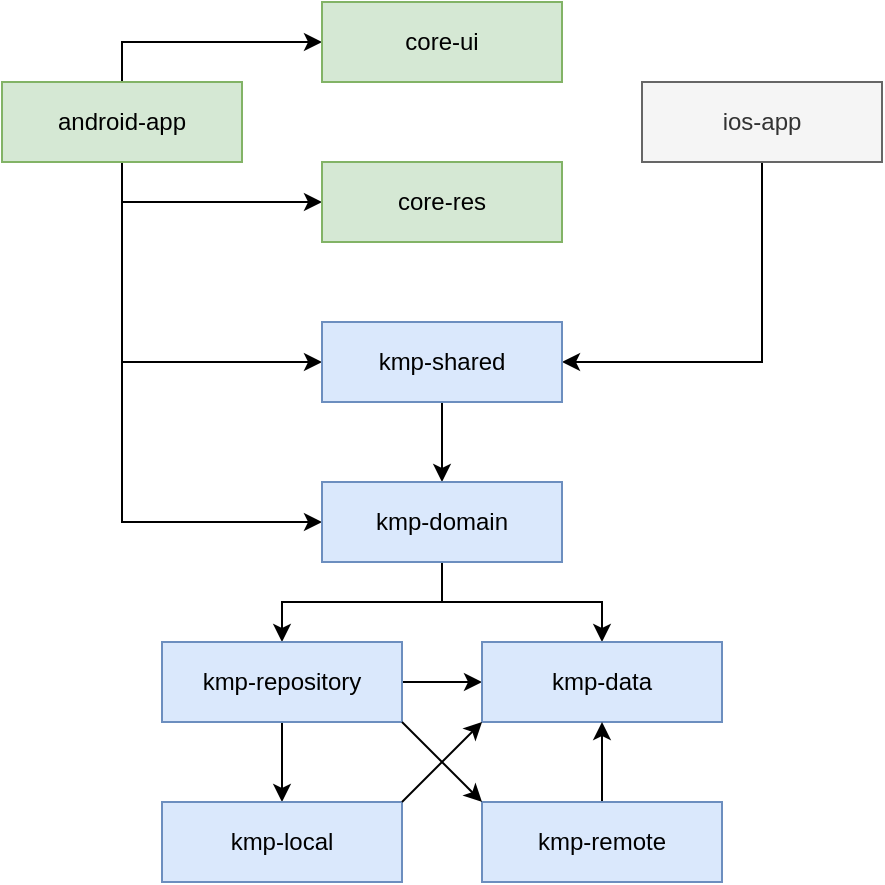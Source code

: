 <mxfile version="24.9.3">
  <diagram name="Page-1" id="3M9jQRyPrjrfi4vgrZQc">
    <mxGraphModel dx="2074" dy="1121" grid="1" gridSize="10" guides="1" tooltips="1" connect="1" arrows="1" fold="1" page="1" pageScale="1" pageWidth="827" pageHeight="1169" math="0" shadow="0">
      <root>
        <mxCell id="0" />
        <mxCell id="1" parent="0" />
        <mxCell id="De63i7EJQq2cx_wD7R2N-6" style="edgeStyle=orthogonalEdgeStyle;rounded=0;orthogonalLoop=1;jettySize=auto;html=1;exitX=0.5;exitY=1;exitDx=0;exitDy=0;entryX=0;entryY=0.5;entryDx=0;entryDy=0;" edge="1" parent="1" source="De63i7EJQq2cx_wD7R2N-3" target="De63i7EJQq2cx_wD7R2N-5">
          <mxGeometry relative="1" as="geometry" />
        </mxCell>
        <mxCell id="De63i7EJQq2cx_wD7R2N-7" style="edgeStyle=orthogonalEdgeStyle;rounded=0;orthogonalLoop=1;jettySize=auto;html=1;exitX=0.5;exitY=0;exitDx=0;exitDy=0;entryX=0;entryY=0.5;entryDx=0;entryDy=0;" edge="1" parent="1" source="De63i7EJQq2cx_wD7R2N-3" target="De63i7EJQq2cx_wD7R2N-4">
          <mxGeometry relative="1" as="geometry" />
        </mxCell>
        <mxCell id="De63i7EJQq2cx_wD7R2N-11" style="edgeStyle=orthogonalEdgeStyle;rounded=0;orthogonalLoop=1;jettySize=auto;html=1;exitX=0.5;exitY=1;exitDx=0;exitDy=0;entryX=0;entryY=0.5;entryDx=0;entryDy=0;" edge="1" parent="1" source="De63i7EJQq2cx_wD7R2N-3" target="De63i7EJQq2cx_wD7R2N-9">
          <mxGeometry relative="1" as="geometry" />
        </mxCell>
        <mxCell id="De63i7EJQq2cx_wD7R2N-17" style="edgeStyle=orthogonalEdgeStyle;rounded=0;orthogonalLoop=1;jettySize=auto;html=1;exitX=0.5;exitY=1;exitDx=0;exitDy=0;entryX=0;entryY=0.5;entryDx=0;entryDy=0;" edge="1" parent="1" source="De63i7EJQq2cx_wD7R2N-3" target="De63i7EJQq2cx_wD7R2N-12">
          <mxGeometry relative="1" as="geometry" />
        </mxCell>
        <mxCell id="De63i7EJQq2cx_wD7R2N-3" value="android-app" style="rounded=0;whiteSpace=wrap;html=1;fillColor=#d5e8d4;strokeColor=#82b366;" vertex="1" parent="1">
          <mxGeometry x="194" y="80" width="120" height="40" as="geometry" />
        </mxCell>
        <mxCell id="De63i7EJQq2cx_wD7R2N-4" value="core-ui" style="rounded=0;whiteSpace=wrap;html=1;fillColor=#d5e8d4;strokeColor=#82b366;" vertex="1" parent="1">
          <mxGeometry x="354" y="40" width="120" height="40" as="geometry" />
        </mxCell>
        <mxCell id="De63i7EJQq2cx_wD7R2N-5" value="core-res" style="rounded=0;whiteSpace=wrap;html=1;fillColor=#d5e8d4;strokeColor=#82b366;" vertex="1" parent="1">
          <mxGeometry x="354" y="120" width="120" height="40" as="geometry" />
        </mxCell>
        <mxCell id="De63i7EJQq2cx_wD7R2N-10" style="edgeStyle=orthogonalEdgeStyle;rounded=0;orthogonalLoop=1;jettySize=auto;html=1;entryX=1;entryY=0.5;entryDx=0;entryDy=0;" edge="1" parent="1" source="De63i7EJQq2cx_wD7R2N-8" target="De63i7EJQq2cx_wD7R2N-9">
          <mxGeometry relative="1" as="geometry">
            <Array as="points">
              <mxPoint x="574" y="220" />
            </Array>
          </mxGeometry>
        </mxCell>
        <mxCell id="De63i7EJQq2cx_wD7R2N-8" value="ios-app" style="rounded=0;whiteSpace=wrap;html=1;fillColor=#f5f5f5;fontColor=#333333;strokeColor=#666666;" vertex="1" parent="1">
          <mxGeometry x="514" y="80" width="120" height="40" as="geometry" />
        </mxCell>
        <mxCell id="De63i7EJQq2cx_wD7R2N-26" style="edgeStyle=orthogonalEdgeStyle;rounded=0;orthogonalLoop=1;jettySize=auto;html=1;exitX=0.5;exitY=1;exitDx=0;exitDy=0;" edge="1" parent="1" source="De63i7EJQq2cx_wD7R2N-9" target="De63i7EJQq2cx_wD7R2N-12">
          <mxGeometry relative="1" as="geometry" />
        </mxCell>
        <mxCell id="De63i7EJQq2cx_wD7R2N-9" value="kmp-shared" style="rounded=0;whiteSpace=wrap;html=1;fillColor=#dae8fc;strokeColor=#6c8ebf;" vertex="1" parent="1">
          <mxGeometry x="354" y="200" width="120" height="40" as="geometry" />
        </mxCell>
        <mxCell id="De63i7EJQq2cx_wD7R2N-24" style="edgeStyle=orthogonalEdgeStyle;rounded=0;orthogonalLoop=1;jettySize=auto;html=1;exitX=0.5;exitY=1;exitDx=0;exitDy=0;entryX=0.5;entryY=0;entryDx=0;entryDy=0;" edge="1" parent="1" source="De63i7EJQq2cx_wD7R2N-12" target="De63i7EJQq2cx_wD7R2N-13">
          <mxGeometry relative="1" as="geometry" />
        </mxCell>
        <mxCell id="De63i7EJQq2cx_wD7R2N-25" style="edgeStyle=orthogonalEdgeStyle;rounded=0;orthogonalLoop=1;jettySize=auto;html=1;exitX=0.5;exitY=1;exitDx=0;exitDy=0;entryX=0.5;entryY=0;entryDx=0;entryDy=0;" edge="1" parent="1" source="De63i7EJQq2cx_wD7R2N-12" target="De63i7EJQq2cx_wD7R2N-14">
          <mxGeometry relative="1" as="geometry" />
        </mxCell>
        <mxCell id="De63i7EJQq2cx_wD7R2N-12" value="kmp-domain" style="rounded=0;whiteSpace=wrap;html=1;fillColor=#dae8fc;strokeColor=#6c8ebf;" vertex="1" parent="1">
          <mxGeometry x="354" y="280" width="120" height="40" as="geometry" />
        </mxCell>
        <mxCell id="De63i7EJQq2cx_wD7R2N-18" style="edgeStyle=orthogonalEdgeStyle;rounded=0;orthogonalLoop=1;jettySize=auto;html=1;entryX=0;entryY=0.5;entryDx=0;entryDy=0;" edge="1" parent="1" source="De63i7EJQq2cx_wD7R2N-13" target="De63i7EJQq2cx_wD7R2N-14">
          <mxGeometry relative="1" as="geometry" />
        </mxCell>
        <mxCell id="De63i7EJQq2cx_wD7R2N-19" style="edgeStyle=orthogonalEdgeStyle;rounded=0;orthogonalLoop=1;jettySize=auto;html=1;" edge="1" parent="1" source="De63i7EJQq2cx_wD7R2N-13" target="De63i7EJQq2cx_wD7R2N-15">
          <mxGeometry relative="1" as="geometry" />
        </mxCell>
        <mxCell id="De63i7EJQq2cx_wD7R2N-13" value="kmp-repository" style="rounded=0;whiteSpace=wrap;html=1;fillColor=#dae8fc;strokeColor=#6c8ebf;" vertex="1" parent="1">
          <mxGeometry x="274" y="360" width="120" height="40" as="geometry" />
        </mxCell>
        <mxCell id="De63i7EJQq2cx_wD7R2N-14" value="kmp-data" style="rounded=0;whiteSpace=wrap;html=1;fillColor=#dae8fc;strokeColor=#6c8ebf;" vertex="1" parent="1">
          <mxGeometry x="434" y="360" width="120" height="40" as="geometry" />
        </mxCell>
        <mxCell id="De63i7EJQq2cx_wD7R2N-15" value="kmp-local" style="rounded=0;whiteSpace=wrap;html=1;fillColor=#dae8fc;strokeColor=#6c8ebf;" vertex="1" parent="1">
          <mxGeometry x="274" y="440" width="120" height="40" as="geometry" />
        </mxCell>
        <mxCell id="De63i7EJQq2cx_wD7R2N-21" value="" style="edgeStyle=orthogonalEdgeStyle;rounded=0;orthogonalLoop=1;jettySize=auto;html=1;" edge="1" parent="1" source="De63i7EJQq2cx_wD7R2N-16" target="De63i7EJQq2cx_wD7R2N-14">
          <mxGeometry relative="1" as="geometry" />
        </mxCell>
        <mxCell id="De63i7EJQq2cx_wD7R2N-16" value="kmp-remote" style="rounded=0;whiteSpace=wrap;html=1;fillColor=#dae8fc;strokeColor=#6c8ebf;" vertex="1" parent="1">
          <mxGeometry x="434" y="440" width="120" height="40" as="geometry" />
        </mxCell>
        <mxCell id="De63i7EJQq2cx_wD7R2N-22" value="" style="endArrow=classic;html=1;rounded=0;exitX=1;exitY=0;exitDx=0;exitDy=0;entryX=0;entryY=1;entryDx=0;entryDy=0;" edge="1" parent="1" source="De63i7EJQq2cx_wD7R2N-15" target="De63i7EJQq2cx_wD7R2N-14">
          <mxGeometry width="50" height="50" relative="1" as="geometry">
            <mxPoint x="464" y="600" as="sourcePoint" />
            <mxPoint x="514" y="550" as="targetPoint" />
          </mxGeometry>
        </mxCell>
        <mxCell id="De63i7EJQq2cx_wD7R2N-23" value="" style="endArrow=classic;html=1;rounded=0;exitX=1;exitY=1;exitDx=0;exitDy=0;entryX=0;entryY=0;entryDx=0;entryDy=0;" edge="1" parent="1" source="De63i7EJQq2cx_wD7R2N-13" target="De63i7EJQq2cx_wD7R2N-16">
          <mxGeometry width="50" height="50" relative="1" as="geometry">
            <mxPoint x="404" y="450" as="sourcePoint" />
            <mxPoint x="444" y="410" as="targetPoint" />
          </mxGeometry>
        </mxCell>
      </root>
    </mxGraphModel>
  </diagram>
</mxfile>
